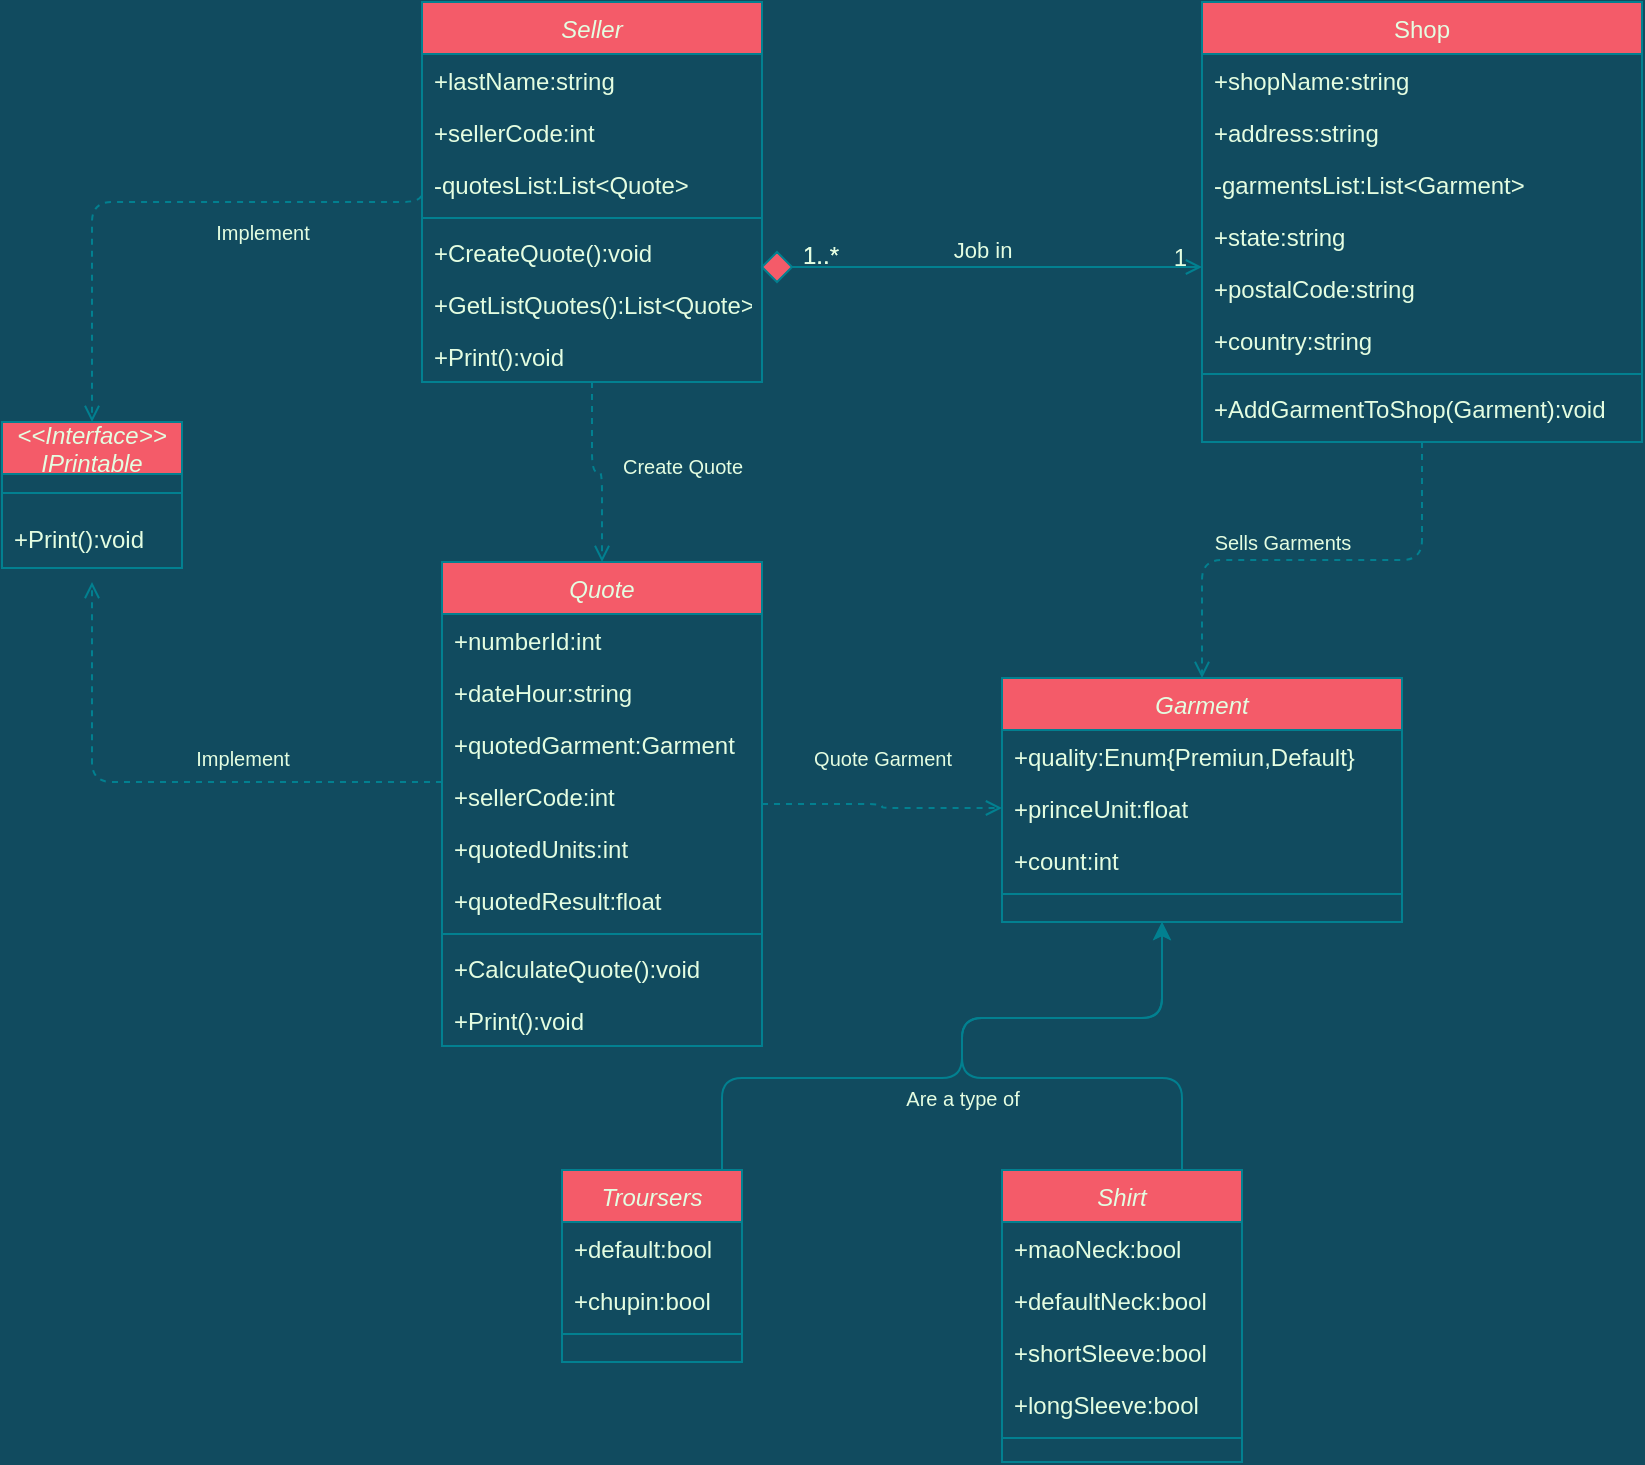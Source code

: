 <mxfile version="17.4.2" type="github">
  <diagram id="C5RBs43oDa-KdzZeNtuy" name="Page-1">
    <mxGraphModel dx="1779" dy="1696" grid="1" gridSize="10" guides="1" tooltips="1" connect="1" arrows="1" fold="1" page="1" pageScale="1" pageWidth="827" pageHeight="1169" background="#114B5F" math="0" shadow="0">
      <root>
        <mxCell id="WIyWlLk6GJQsqaUBKTNV-0" />
        <mxCell id="WIyWlLk6GJQsqaUBKTNV-1" parent="WIyWlLk6GJQsqaUBKTNV-0" />
        <mxCell id="282CZwAxx0qIjwBuhpqk-51" style="edgeStyle=orthogonalEdgeStyle;curved=0;rounded=1;sketch=0;orthogonalLoop=1;jettySize=auto;html=1;exitX=0.5;exitY=1;exitDx=0;exitDy=0;entryX=0.5;entryY=0;entryDx=0;entryDy=0;dashed=1;fontSize=10;fontColor=#E4FDE1;endArrow=open;endFill=0;strokeColor=#028090;fillColor=#F45B69;labelBackgroundColor=#114B5F;" parent="WIyWlLk6GJQsqaUBKTNV-1" source="zkfFHV4jXpPFQw0GAbJ--0" target="282CZwAxx0qIjwBuhpqk-1" edge="1">
          <mxGeometry relative="1" as="geometry" />
        </mxCell>
        <mxCell id="zkfFHV4jXpPFQw0GAbJ--0" value="Seller" style="swimlane;fontStyle=2;align=center;verticalAlign=top;childLayout=stackLayout;horizontal=1;startSize=26;horizontalStack=0;resizeParent=1;resizeLast=0;collapsible=1;marginBottom=0;rounded=0;shadow=0;strokeWidth=1;fillColor=#F45B69;strokeColor=#028090;fontColor=#E4FDE1;" parent="WIyWlLk6GJQsqaUBKTNV-1" vertex="1">
          <mxGeometry x="130" y="-140" width="170" height="190" as="geometry">
            <mxRectangle x="210" y="160" width="160" height="26" as="alternateBounds" />
          </mxGeometry>
        </mxCell>
        <mxCell id="zkfFHV4jXpPFQw0GAbJ--1" value="+lastName:string" style="text;align=left;verticalAlign=top;spacingLeft=4;spacingRight=4;overflow=hidden;rotatable=0;points=[[0,0.5],[1,0.5]];portConstraint=eastwest;fontColor=#E4FDE1;rounded=0;" parent="zkfFHV4jXpPFQw0GAbJ--0" vertex="1">
          <mxGeometry y="26" width="170" height="26" as="geometry" />
        </mxCell>
        <mxCell id="zkfFHV4jXpPFQw0GAbJ--2" value="+sellerCode:int" style="text;align=left;verticalAlign=top;spacingLeft=4;spacingRight=4;overflow=hidden;rotatable=0;points=[[0,0.5],[1,0.5]];portConstraint=eastwest;rounded=0;shadow=0;html=0;fontColor=#E4FDE1;" parent="zkfFHV4jXpPFQw0GAbJ--0" vertex="1">
          <mxGeometry y="52" width="170" height="26" as="geometry" />
        </mxCell>
        <mxCell id="282CZwAxx0qIjwBuhpqk-7" value="-quotesList:List&lt;Quote&gt;" style="text;align=left;verticalAlign=top;spacingLeft=4;spacingRight=4;overflow=hidden;rotatable=0;points=[[0,0.5],[1,0.5]];portConstraint=eastwest;rounded=0;shadow=0;html=0;fontColor=#E4FDE1;" parent="zkfFHV4jXpPFQw0GAbJ--0" vertex="1">
          <mxGeometry y="78" width="170" height="26" as="geometry" />
        </mxCell>
        <mxCell id="zkfFHV4jXpPFQw0GAbJ--4" value="" style="line;html=1;strokeWidth=1;align=left;verticalAlign=middle;spacingTop=-1;spacingLeft=3;spacingRight=3;rotatable=0;labelPosition=right;points=[];portConstraint=eastwest;labelBackgroundColor=#114B5F;fillColor=#F45B69;strokeColor=#028090;fontColor=#E4FDE1;rounded=0;" parent="zkfFHV4jXpPFQw0GAbJ--0" vertex="1">
          <mxGeometry y="104" width="170" height="8" as="geometry" />
        </mxCell>
        <mxCell id="282CZwAxx0qIjwBuhpqk-58" value="+CreateQuote():void" style="text;align=left;verticalAlign=top;spacingLeft=4;spacingRight=4;overflow=hidden;rotatable=0;points=[[0,0.5],[1,0.5]];portConstraint=eastwest;rounded=0;shadow=0;html=0;fontColor=#E4FDE1;" parent="zkfFHV4jXpPFQw0GAbJ--0" vertex="1">
          <mxGeometry y="112" width="170" height="26" as="geometry" />
        </mxCell>
        <mxCell id="282CZwAxx0qIjwBuhpqk-60" value="+GetListQuotes():List&lt;Quote&gt;" style="text;align=left;verticalAlign=top;spacingLeft=4;spacingRight=4;overflow=hidden;rotatable=0;points=[[0,0.5],[1,0.5]];portConstraint=eastwest;rounded=0;shadow=0;html=0;fontColor=#E4FDE1;" parent="zkfFHV4jXpPFQw0GAbJ--0" vertex="1">
          <mxGeometry y="138" width="170" height="26" as="geometry" />
        </mxCell>
        <mxCell id="A2LoVw2JCMoo8mBuaLw--14" value="+Print():void" style="text;align=left;verticalAlign=top;spacingLeft=4;spacingRight=4;overflow=hidden;rotatable=0;points=[[0,0.5],[1,0.5]];portConstraint=eastwest;rounded=0;shadow=0;html=0;fontColor=#E4FDE1;" vertex="1" parent="zkfFHV4jXpPFQw0GAbJ--0">
          <mxGeometry y="164" width="170" height="26" as="geometry" />
        </mxCell>
        <mxCell id="282CZwAxx0qIjwBuhpqk-53" style="edgeStyle=orthogonalEdgeStyle;curved=0;rounded=1;sketch=0;orthogonalLoop=1;jettySize=auto;html=1;exitX=0.5;exitY=1;exitDx=0;exitDy=0;entryX=0.5;entryY=0;entryDx=0;entryDy=0;dashed=1;fontSize=10;fontColor=#E4FDE1;endArrow=open;endFill=0;strokeColor=#028090;fillColor=#F45B69;labelBackgroundColor=#114B5F;" parent="WIyWlLk6GJQsqaUBKTNV-1" source="zkfFHV4jXpPFQw0GAbJ--17" target="282CZwAxx0qIjwBuhpqk-12" edge="1">
          <mxGeometry relative="1" as="geometry" />
        </mxCell>
        <mxCell id="zkfFHV4jXpPFQw0GAbJ--17" value="Shop" style="swimlane;fontStyle=0;align=center;verticalAlign=top;childLayout=stackLayout;horizontal=1;startSize=26;horizontalStack=0;resizeParent=1;resizeLast=0;collapsible=1;marginBottom=0;rounded=0;shadow=0;strokeWidth=1;fillColor=#F45B69;strokeColor=#028090;fontColor=#E4FDE1;" parent="WIyWlLk6GJQsqaUBKTNV-1" vertex="1">
          <mxGeometry x="520" y="-140" width="220" height="220" as="geometry">
            <mxRectangle x="550" y="140" width="160" height="26" as="alternateBounds" />
          </mxGeometry>
        </mxCell>
        <mxCell id="zkfFHV4jXpPFQw0GAbJ--18" value="+shopName:string" style="text;align=left;verticalAlign=top;spacingLeft=4;spacingRight=4;overflow=hidden;rotatable=0;points=[[0,0.5],[1,0.5]];portConstraint=eastwest;fontColor=#E4FDE1;rounded=0;" parent="zkfFHV4jXpPFQw0GAbJ--17" vertex="1">
          <mxGeometry y="26" width="220" height="26" as="geometry" />
        </mxCell>
        <mxCell id="282CZwAxx0qIjwBuhpqk-0" value="+address:string" style="text;align=left;verticalAlign=top;spacingLeft=4;spacingRight=4;overflow=hidden;rotatable=0;points=[[0,0.5],[1,0.5]];portConstraint=eastwest;rounded=0;shadow=0;html=0;fontColor=#E4FDE1;" parent="zkfFHV4jXpPFQw0GAbJ--17" vertex="1">
          <mxGeometry y="52" width="220" height="26" as="geometry" />
        </mxCell>
        <mxCell id="zkfFHV4jXpPFQw0GAbJ--19" value="-garmentsList:List&lt;Garment&gt;" style="text;align=left;verticalAlign=top;spacingLeft=4;spacingRight=4;overflow=hidden;rotatable=0;points=[[0,0.5],[1,0.5]];portConstraint=eastwest;rounded=0;shadow=0;html=0;fontColor=#E4FDE1;" parent="zkfFHV4jXpPFQw0GAbJ--17" vertex="1">
          <mxGeometry y="78" width="220" height="26" as="geometry" />
        </mxCell>
        <mxCell id="zkfFHV4jXpPFQw0GAbJ--20" value="+state:string" style="text;align=left;verticalAlign=top;spacingLeft=4;spacingRight=4;overflow=hidden;rotatable=0;points=[[0,0.5],[1,0.5]];portConstraint=eastwest;rounded=0;shadow=0;html=0;fontColor=#E4FDE1;" parent="zkfFHV4jXpPFQw0GAbJ--17" vertex="1">
          <mxGeometry y="104" width="220" height="26" as="geometry" />
        </mxCell>
        <mxCell id="zkfFHV4jXpPFQw0GAbJ--21" value="+postalCode:string" style="text;align=left;verticalAlign=top;spacingLeft=4;spacingRight=4;overflow=hidden;rotatable=0;points=[[0,0.5],[1,0.5]];portConstraint=eastwest;rounded=0;shadow=0;html=0;fontColor=#E4FDE1;" parent="zkfFHV4jXpPFQw0GAbJ--17" vertex="1">
          <mxGeometry y="130" width="220" height="26" as="geometry" />
        </mxCell>
        <mxCell id="zkfFHV4jXpPFQw0GAbJ--22" value="+country:string" style="text;align=left;verticalAlign=top;spacingLeft=4;spacingRight=4;overflow=hidden;rotatable=0;points=[[0,0.5],[1,0.5]];portConstraint=eastwest;rounded=0;shadow=0;html=0;fontColor=#E4FDE1;" parent="zkfFHV4jXpPFQw0GAbJ--17" vertex="1">
          <mxGeometry y="156" width="220" height="26" as="geometry" />
        </mxCell>
        <mxCell id="zkfFHV4jXpPFQw0GAbJ--23" value="" style="line;html=1;strokeWidth=1;align=left;verticalAlign=middle;spacingTop=-1;spacingLeft=3;spacingRight=3;rotatable=0;labelPosition=right;points=[];portConstraint=eastwest;labelBackgroundColor=#114B5F;fillColor=#F45B69;strokeColor=#028090;fontColor=#E4FDE1;rounded=0;" parent="zkfFHV4jXpPFQw0GAbJ--17" vertex="1">
          <mxGeometry y="182" width="220" height="8" as="geometry" />
        </mxCell>
        <mxCell id="282CZwAxx0qIjwBuhpqk-56" value="+AddGarmentToShop(Garment):void" style="text;align=left;verticalAlign=top;spacingLeft=4;spacingRight=4;overflow=hidden;rotatable=0;points=[[0,0.5],[1,0.5]];portConstraint=eastwest;rounded=0;shadow=0;html=0;fontColor=#E4FDE1;" parent="zkfFHV4jXpPFQw0GAbJ--17" vertex="1">
          <mxGeometry y="190" width="220" height="26" as="geometry" />
        </mxCell>
        <mxCell id="zkfFHV4jXpPFQw0GAbJ--26" value="" style="endArrow=open;shadow=0;strokeWidth=1;rounded=0;endFill=1;edgeStyle=elbowEdgeStyle;elbow=vertical;labelBackgroundColor=#114B5F;strokeColor=#028090;fontColor=#E4FDE1;startArrow=none;" parent="WIyWlLk6GJQsqaUBKTNV-1" source="282CZwAxx0qIjwBuhpqk-36" target="zkfFHV4jXpPFQw0GAbJ--17" edge="1">
          <mxGeometry x="0.5" y="41" relative="1" as="geometry">
            <mxPoint x="380" y="192" as="sourcePoint" />
            <mxPoint x="540" y="192" as="targetPoint" />
            <mxPoint x="-40" y="32" as="offset" />
          </mxGeometry>
        </mxCell>
        <mxCell id="zkfFHV4jXpPFQw0GAbJ--28" value="1" style="resizable=0;align=right;verticalAlign=bottom;labelBackgroundColor=none;fontSize=12;fillColor=#F45B69;strokeColor=#028090;fontColor=#E4FDE1;rounded=0;" parent="zkfFHV4jXpPFQw0GAbJ--26" connectable="0" vertex="1">
          <mxGeometry x="1" relative="1" as="geometry">
            <mxPoint x="-6" y="4" as="offset" />
          </mxGeometry>
        </mxCell>
        <mxCell id="zkfFHV4jXpPFQw0GAbJ--29" value="Job in" style="text;html=1;resizable=0;points=[];;align=center;verticalAlign=middle;labelBackgroundColor=none;rounded=0;shadow=0;strokeWidth=1;fontSize=11;fontColor=#E4FDE1;" parent="zkfFHV4jXpPFQw0GAbJ--26" vertex="1" connectable="0">
          <mxGeometry x="0.5" y="49" relative="1" as="geometry">
            <mxPoint x="-59" y="40" as="offset" />
          </mxGeometry>
        </mxCell>
        <mxCell id="282CZwAxx0qIjwBuhpqk-44" value="1..*" style="resizable=0;align=right;verticalAlign=bottom;labelBackgroundColor=none;fontSize=12;fillColor=#F45B69;strokeColor=#028090;fontColor=#E4FDE1;rounded=0;" parent="zkfFHV4jXpPFQw0GAbJ--26" connectable="0" vertex="1">
          <mxGeometry x="1" relative="1" as="geometry">
            <mxPoint x="-180" y="3" as="offset" />
          </mxGeometry>
        </mxCell>
        <mxCell id="282CZwAxx0qIjwBuhpqk-62" value="1..*" style="resizable=0;align=right;verticalAlign=bottom;labelBackgroundColor=none;fontSize=12;fillColor=#F45B69;strokeColor=#028090;fontColor=#E4FDE1;rounded=0;" parent="zkfFHV4jXpPFQw0GAbJ--26" connectable="0" vertex="1">
          <mxGeometry x="1" relative="1" as="geometry">
            <mxPoint x="-180" y="3" as="offset" />
          </mxGeometry>
        </mxCell>
        <mxCell id="282CZwAxx0qIjwBuhpqk-45" style="edgeStyle=orthogonalEdgeStyle;curved=0;rounded=1;sketch=0;orthogonalLoop=1;jettySize=auto;html=1;fontColor=#E4FDE1;strokeColor=#028090;fillColor=#F45B69;dashed=1;endArrow=open;endFill=0;labelBackgroundColor=#114B5F;" parent="WIyWlLk6GJQsqaUBKTNV-1" source="282CZwAxx0qIjwBuhpqk-1" target="282CZwAxx0qIjwBuhpqk-14" edge="1">
          <mxGeometry relative="1" as="geometry" />
        </mxCell>
        <mxCell id="282CZwAxx0qIjwBuhpqk-1" value="Quote" style="swimlane;fontStyle=2;align=center;verticalAlign=top;childLayout=stackLayout;horizontal=1;startSize=26;horizontalStack=0;resizeParent=1;resizeLast=0;collapsible=1;marginBottom=0;rounded=0;shadow=0;strokeWidth=1;fillColor=#F45B69;strokeColor=#028090;fontColor=#E4FDE1;" parent="WIyWlLk6GJQsqaUBKTNV-1" vertex="1">
          <mxGeometry x="140" y="140" width="160" height="242" as="geometry">
            <mxRectangle x="210" y="160" width="160" height="26" as="alternateBounds" />
          </mxGeometry>
        </mxCell>
        <mxCell id="282CZwAxx0qIjwBuhpqk-2" value="+numberId:int" style="text;align=left;verticalAlign=top;spacingLeft=4;spacingRight=4;overflow=hidden;rotatable=0;points=[[0,0.5],[1,0.5]];portConstraint=eastwest;fontColor=#E4FDE1;rounded=0;" parent="282CZwAxx0qIjwBuhpqk-1" vertex="1">
          <mxGeometry y="26" width="160" height="26" as="geometry" />
        </mxCell>
        <mxCell id="282CZwAxx0qIjwBuhpqk-3" value="+dateHour:string" style="text;align=left;verticalAlign=top;spacingLeft=4;spacingRight=4;overflow=hidden;rotatable=0;points=[[0,0.5],[1,0.5]];portConstraint=eastwest;rounded=0;shadow=0;html=0;fontColor=#E4FDE1;" parent="282CZwAxx0qIjwBuhpqk-1" vertex="1">
          <mxGeometry y="52" width="160" height="26" as="geometry" />
        </mxCell>
        <mxCell id="282CZwAxx0qIjwBuhpqk-9" value="+quotedGarment:Garment" style="text;align=left;verticalAlign=top;spacingLeft=4;spacingRight=4;overflow=hidden;rotatable=0;points=[[0,0.5],[1,0.5]];portConstraint=eastwest;rounded=0;shadow=0;html=0;fontColor=#E4FDE1;" parent="282CZwAxx0qIjwBuhpqk-1" vertex="1">
          <mxGeometry y="78" width="160" height="26" as="geometry" />
        </mxCell>
        <mxCell id="282CZwAxx0qIjwBuhpqk-8" value="+sellerCode:int" style="text;align=left;verticalAlign=top;spacingLeft=4;spacingRight=4;overflow=hidden;rotatable=0;points=[[0,0.5],[1,0.5]];portConstraint=eastwest;rounded=0;shadow=0;html=0;fontColor=#E4FDE1;" parent="282CZwAxx0qIjwBuhpqk-1" vertex="1">
          <mxGeometry y="104" width="160" height="26" as="geometry" />
        </mxCell>
        <mxCell id="282CZwAxx0qIjwBuhpqk-10" value="+quotedUnits:int" style="text;align=left;verticalAlign=top;spacingLeft=4;spacingRight=4;overflow=hidden;rotatable=0;points=[[0,0.5],[1,0.5]];portConstraint=eastwest;rounded=0;shadow=0;html=0;fontColor=#E4FDE1;" parent="282CZwAxx0qIjwBuhpqk-1" vertex="1">
          <mxGeometry y="130" width="160" height="26" as="geometry" />
        </mxCell>
        <mxCell id="282CZwAxx0qIjwBuhpqk-11" value="+quotedResult:float" style="text;align=left;verticalAlign=top;spacingLeft=4;spacingRight=4;overflow=hidden;rotatable=0;points=[[0,0.5],[1,0.5]];portConstraint=eastwest;rounded=0;shadow=0;html=0;fontColor=#E4FDE1;" parent="282CZwAxx0qIjwBuhpqk-1" vertex="1">
          <mxGeometry y="156" width="160" height="26" as="geometry" />
        </mxCell>
        <mxCell id="282CZwAxx0qIjwBuhpqk-4" value="" style="line;html=1;strokeWidth=1;align=left;verticalAlign=middle;spacingTop=-1;spacingLeft=3;spacingRight=3;rotatable=0;labelPosition=right;points=[];portConstraint=eastwest;labelBackgroundColor=#114B5F;fillColor=#F45B69;strokeColor=#028090;fontColor=#E4FDE1;rounded=0;" parent="282CZwAxx0qIjwBuhpqk-1" vertex="1">
          <mxGeometry y="182" width="160" height="8" as="geometry" />
        </mxCell>
        <mxCell id="282CZwAxx0qIjwBuhpqk-59" value="+CalculateQuote():void" style="text;align=left;verticalAlign=top;spacingLeft=4;spacingRight=4;overflow=hidden;rotatable=0;points=[[0,0.5],[1,0.5]];portConstraint=eastwest;rounded=0;shadow=0;html=0;fontColor=#E4FDE1;" parent="282CZwAxx0qIjwBuhpqk-1" vertex="1">
          <mxGeometry y="190" width="160" height="26" as="geometry" />
        </mxCell>
        <mxCell id="A2LoVw2JCMoo8mBuaLw--16" value="+Print():void" style="text;align=left;verticalAlign=top;spacingLeft=4;spacingRight=4;overflow=hidden;rotatable=0;points=[[0,0.5],[1,0.5]];portConstraint=eastwest;rounded=0;shadow=0;html=0;fontColor=#E4FDE1;" vertex="1" parent="282CZwAxx0qIjwBuhpqk-1">
          <mxGeometry y="216" width="160" height="26" as="geometry" />
        </mxCell>
        <mxCell id="282CZwAxx0qIjwBuhpqk-12" value="Garment" style="swimlane;fontStyle=2;align=center;verticalAlign=top;childLayout=stackLayout;horizontal=1;startSize=26;horizontalStack=0;resizeParent=1;resizeLast=0;collapsible=1;marginBottom=0;rounded=0;shadow=0;strokeWidth=1;fillColor=#F45B69;strokeColor=#028090;fontColor=#E4FDE1;" parent="WIyWlLk6GJQsqaUBKTNV-1" vertex="1">
          <mxGeometry x="420" y="198" width="200" height="122" as="geometry">
            <mxRectangle x="210" y="160" width="160" height="26" as="alternateBounds" />
          </mxGeometry>
        </mxCell>
        <mxCell id="282CZwAxx0qIjwBuhpqk-13" value="+quality:Enum{Premiun,Default}" style="text;align=left;verticalAlign=top;spacingLeft=4;spacingRight=4;overflow=hidden;rotatable=0;points=[[0,0.5],[1,0.5]];portConstraint=eastwest;fontColor=#E4FDE1;rounded=0;" parent="282CZwAxx0qIjwBuhpqk-12" vertex="1">
          <mxGeometry y="26" width="200" height="26" as="geometry" />
        </mxCell>
        <mxCell id="282CZwAxx0qIjwBuhpqk-14" value="+princeUnit:float" style="text;align=left;verticalAlign=top;spacingLeft=4;spacingRight=4;overflow=hidden;rotatable=0;points=[[0,0.5],[1,0.5]];portConstraint=eastwest;rounded=0;shadow=0;html=0;fontColor=#E4FDE1;" parent="282CZwAxx0qIjwBuhpqk-12" vertex="1">
          <mxGeometry y="52" width="200" height="26" as="geometry" />
        </mxCell>
        <mxCell id="282CZwAxx0qIjwBuhpqk-15" value="+count:int" style="text;align=left;verticalAlign=top;spacingLeft=4;spacingRight=4;overflow=hidden;rotatable=0;points=[[0,0.5],[1,0.5]];portConstraint=eastwest;rounded=0;shadow=0;html=0;fontColor=#E4FDE1;" parent="282CZwAxx0qIjwBuhpqk-12" vertex="1">
          <mxGeometry y="78" width="200" height="26" as="geometry" />
        </mxCell>
        <mxCell id="282CZwAxx0qIjwBuhpqk-16" value="" style="line;html=1;strokeWidth=1;align=left;verticalAlign=middle;spacingTop=-1;spacingLeft=3;spacingRight=3;rotatable=0;labelPosition=right;points=[];portConstraint=eastwest;labelBackgroundColor=#114B5F;fillColor=#F45B69;strokeColor=#028090;fontColor=#E4FDE1;rounded=0;" parent="282CZwAxx0qIjwBuhpqk-12" vertex="1">
          <mxGeometry y="104" width="200" height="8" as="geometry" />
        </mxCell>
        <mxCell id="282CZwAxx0qIjwBuhpqk-31" style="edgeStyle=orthogonalEdgeStyle;curved=0;rounded=1;sketch=0;orthogonalLoop=1;jettySize=auto;html=1;fontColor=#E4FDE1;strokeColor=#028090;fillColor=#F45B69;labelBackgroundColor=#114B5F;" parent="WIyWlLk6GJQsqaUBKTNV-1" source="282CZwAxx0qIjwBuhpqk-18" edge="1">
          <mxGeometry relative="1" as="geometry">
            <mxPoint x="500" y="320" as="targetPoint" />
            <Array as="points">
              <mxPoint x="280" y="398" />
              <mxPoint x="400" y="398" />
              <mxPoint x="400" y="368" />
              <mxPoint x="500" y="368" />
            </Array>
          </mxGeometry>
        </mxCell>
        <mxCell id="282CZwAxx0qIjwBuhpqk-18" value="Troursers" style="swimlane;fontStyle=2;align=center;verticalAlign=top;childLayout=stackLayout;horizontal=1;startSize=26;horizontalStack=0;resizeParent=1;resizeLast=0;collapsible=1;marginBottom=0;rounded=0;shadow=0;strokeWidth=1;fillColor=#F45B69;strokeColor=#028090;fontColor=#E4FDE1;" parent="WIyWlLk6GJQsqaUBKTNV-1" vertex="1">
          <mxGeometry x="200" y="444" width="90" height="96" as="geometry">
            <mxRectangle x="210" y="160" width="160" height="26" as="alternateBounds" />
          </mxGeometry>
        </mxCell>
        <mxCell id="282CZwAxx0qIjwBuhpqk-19" value="+default:bool" style="text;align=left;verticalAlign=top;spacingLeft=4;spacingRight=4;overflow=hidden;rotatable=0;points=[[0,0.5],[1,0.5]];portConstraint=eastwest;fontColor=#E4FDE1;rounded=0;" parent="282CZwAxx0qIjwBuhpqk-18" vertex="1">
          <mxGeometry y="26" width="90" height="26" as="geometry" />
        </mxCell>
        <mxCell id="282CZwAxx0qIjwBuhpqk-20" value="+chupin:bool" style="text;align=left;verticalAlign=top;spacingLeft=4;spacingRight=4;overflow=hidden;rotatable=0;points=[[0,0.5],[1,0.5]];portConstraint=eastwest;rounded=0;shadow=0;html=0;fontColor=#E4FDE1;" parent="282CZwAxx0qIjwBuhpqk-18" vertex="1">
          <mxGeometry y="52" width="90" height="26" as="geometry" />
        </mxCell>
        <mxCell id="282CZwAxx0qIjwBuhpqk-22" value="" style="line;html=1;strokeWidth=1;align=left;verticalAlign=middle;spacingTop=-1;spacingLeft=3;spacingRight=3;rotatable=0;labelPosition=right;points=[];portConstraint=eastwest;labelBackgroundColor=#114B5F;fillColor=#F45B69;strokeColor=#028090;fontColor=#E4FDE1;rounded=0;" parent="282CZwAxx0qIjwBuhpqk-18" vertex="1">
          <mxGeometry y="78" width="90" height="8" as="geometry" />
        </mxCell>
        <mxCell id="282CZwAxx0qIjwBuhpqk-30" style="edgeStyle=orthogonalEdgeStyle;curved=0;rounded=1;sketch=0;orthogonalLoop=1;jettySize=auto;html=1;fontColor=#E4FDE1;strokeColor=#028090;fillColor=#F45B69;labelBackgroundColor=#114B5F;" parent="WIyWlLk6GJQsqaUBKTNV-1" source="282CZwAxx0qIjwBuhpqk-24" edge="1">
          <mxGeometry relative="1" as="geometry">
            <mxPoint x="500" y="320" as="targetPoint" />
            <Array as="points">
              <mxPoint x="510" y="398" />
              <mxPoint x="400" y="398" />
              <mxPoint x="400" y="368" />
              <mxPoint x="500" y="368" />
            </Array>
          </mxGeometry>
        </mxCell>
        <mxCell id="282CZwAxx0qIjwBuhpqk-24" value="Shirt" style="swimlane;fontStyle=2;align=center;verticalAlign=top;childLayout=stackLayout;horizontal=1;startSize=26;horizontalStack=0;resizeParent=1;resizeLast=0;collapsible=1;marginBottom=0;rounded=0;shadow=0;strokeWidth=1;fillColor=#F45B69;strokeColor=#028090;fontColor=#E4FDE1;" parent="WIyWlLk6GJQsqaUBKTNV-1" vertex="1">
          <mxGeometry x="420" y="444" width="120" height="146" as="geometry">
            <mxRectangle x="210" y="160" width="160" height="26" as="alternateBounds" />
          </mxGeometry>
        </mxCell>
        <mxCell id="282CZwAxx0qIjwBuhpqk-25" value="+maoNeck:bool" style="text;align=left;verticalAlign=top;spacingLeft=4;spacingRight=4;overflow=hidden;rotatable=0;points=[[0,0.5],[1,0.5]];portConstraint=eastwest;fontColor=#E4FDE1;rounded=0;" parent="282CZwAxx0qIjwBuhpqk-24" vertex="1">
          <mxGeometry y="26" width="120" height="26" as="geometry" />
        </mxCell>
        <mxCell id="282CZwAxx0qIjwBuhpqk-26" value="+defaultNeck:bool" style="text;align=left;verticalAlign=top;spacingLeft=4;spacingRight=4;overflow=hidden;rotatable=0;points=[[0,0.5],[1,0.5]];portConstraint=eastwest;rounded=0;shadow=0;html=0;fontColor=#E4FDE1;" parent="282CZwAxx0qIjwBuhpqk-24" vertex="1">
          <mxGeometry y="52" width="120" height="26" as="geometry" />
        </mxCell>
        <mxCell id="282CZwAxx0qIjwBuhpqk-32" value="+shortSleeve:bool" style="text;align=left;verticalAlign=top;spacingLeft=4;spacingRight=4;overflow=hidden;rotatable=0;points=[[0,0.5],[1,0.5]];portConstraint=eastwest;rounded=0;shadow=0;html=0;fontColor=#E4FDE1;" parent="282CZwAxx0qIjwBuhpqk-24" vertex="1">
          <mxGeometry y="78" width="120" height="26" as="geometry" />
        </mxCell>
        <mxCell id="282CZwAxx0qIjwBuhpqk-33" value="+longSleeve:bool" style="text;align=left;verticalAlign=top;spacingLeft=4;spacingRight=4;overflow=hidden;rotatable=0;points=[[0,0.5],[1,0.5]];portConstraint=eastwest;rounded=0;shadow=0;html=0;fontColor=#E4FDE1;" parent="282CZwAxx0qIjwBuhpqk-24" vertex="1">
          <mxGeometry y="104" width="120" height="26" as="geometry" />
        </mxCell>
        <mxCell id="282CZwAxx0qIjwBuhpqk-28" value="" style="line;html=1;strokeWidth=1;align=left;verticalAlign=middle;spacingTop=-1;spacingLeft=3;spacingRight=3;rotatable=0;labelPosition=right;points=[];portConstraint=eastwest;labelBackgroundColor=#114B5F;fillColor=#F45B69;strokeColor=#028090;fontColor=#E4FDE1;rounded=0;" parent="282CZwAxx0qIjwBuhpqk-24" vertex="1">
          <mxGeometry y="130" width="120" height="8" as="geometry" />
        </mxCell>
        <mxCell id="282CZwAxx0qIjwBuhpqk-36" value="" style="rhombus;whiteSpace=wrap;html=1;rounded=0;sketch=0;fontColor=#E4FDE1;strokeColor=#028090;fillColor=#F45B69;" parent="WIyWlLk6GJQsqaUBKTNV-1" vertex="1">
          <mxGeometry x="300" y="-15" width="15" height="15" as="geometry" />
        </mxCell>
        <mxCell id="282CZwAxx0qIjwBuhpqk-48" value="Quote Garment" style="text;html=1;align=center;verticalAlign=middle;resizable=0;points=[];autosize=1;strokeColor=none;fillColor=none;fontColor=#E4FDE1;fontSize=10;" parent="WIyWlLk6GJQsqaUBKTNV-1" vertex="1">
          <mxGeometry x="320" y="228" width="80" height="20" as="geometry" />
        </mxCell>
        <mxCell id="282CZwAxx0qIjwBuhpqk-50" value="Are a type of" style="text;html=1;align=center;verticalAlign=middle;resizable=0;points=[];autosize=1;strokeColor=none;fillColor=none;fontColor=#E4FDE1;fontSize=10;" parent="WIyWlLk6GJQsqaUBKTNV-1" vertex="1">
          <mxGeometry x="365" y="398" width="70" height="20" as="geometry" />
        </mxCell>
        <mxCell id="282CZwAxx0qIjwBuhpqk-52" value="Create Quote" style="text;html=1;align=center;verticalAlign=middle;resizable=0;points=[];autosize=1;strokeColor=none;fillColor=none;fontColor=#E4FDE1;fontSize=10;" parent="WIyWlLk6GJQsqaUBKTNV-1" vertex="1">
          <mxGeometry x="220" y="82" width="80" height="20" as="geometry" />
        </mxCell>
        <mxCell id="282CZwAxx0qIjwBuhpqk-54" value="Sells Garments" style="text;html=1;align=center;verticalAlign=middle;resizable=0;points=[];autosize=1;strokeColor=none;fillColor=none;fontColor=#E4FDE1;fontSize=10;" parent="WIyWlLk6GJQsqaUBKTNV-1" vertex="1">
          <mxGeometry x="520" y="120" width="80" height="20" as="geometry" />
        </mxCell>
        <mxCell id="A2LoVw2JCMoo8mBuaLw--1" value="&lt;&lt;Interface&gt;&gt;&#xa;IPrintable" style="swimlane;fontStyle=2;align=center;verticalAlign=middle;childLayout=stackLayout;horizontal=1;startSize=26;horizontalStack=0;resizeParent=1;resizeLast=0;collapsible=1;marginBottom=0;rounded=0;shadow=0;strokeWidth=1;fillColor=#F45B69;strokeColor=#028090;fontColor=#E4FDE1;swimlaneLine=1;labelBackgroundColor=none;" vertex="1" parent="WIyWlLk6GJQsqaUBKTNV-1">
          <mxGeometry x="-80" y="70" width="90" height="73" as="geometry">
            <mxRectangle x="-130" y="150" width="160" height="26" as="alternateBounds" />
          </mxGeometry>
        </mxCell>
        <mxCell id="A2LoVw2JCMoo8mBuaLw--5" value="" style="line;html=1;strokeWidth=1;align=left;verticalAlign=middle;spacingTop=-1;spacingLeft=3;spacingRight=3;rotatable=0;labelPosition=right;points=[];portConstraint=eastwest;labelBackgroundColor=#114B5F;fillColor=#F45B69;strokeColor=#028090;fontColor=#E4FDE1;rounded=0;fontSize=12;" vertex="1" parent="A2LoVw2JCMoo8mBuaLw--1">
          <mxGeometry y="26" width="90" height="19" as="geometry" />
        </mxCell>
        <mxCell id="A2LoVw2JCMoo8mBuaLw--2" value="+Print():void&#xa;" style="text;align=left;verticalAlign=top;spacingLeft=4;spacingRight=4;overflow=hidden;rotatable=0;points=[[0,0.5],[1,0.5]];portConstraint=eastwest;fontColor=#E4FDE1;rounded=0;" vertex="1" parent="A2LoVw2JCMoo8mBuaLw--1">
          <mxGeometry y="45" width="90" height="28" as="geometry" />
        </mxCell>
        <mxCell id="A2LoVw2JCMoo8mBuaLw--7" style="edgeStyle=orthogonalEdgeStyle;curved=0;rounded=1;sketch=0;orthogonalLoop=1;jettySize=auto;html=1;exitX=0;exitY=0.5;exitDx=0;exitDy=0;dashed=1;fontSize=10;fontColor=#E4FDE1;endArrow=open;endFill=0;strokeColor=#028090;fillColor=#F45B69;entryX=0.5;entryY=0;entryDx=0;entryDy=0;labelBackgroundColor=#114B5F;" edge="1" parent="WIyWlLk6GJQsqaUBKTNV-1" source="282CZwAxx0qIjwBuhpqk-7" target="A2LoVw2JCMoo8mBuaLw--1">
          <mxGeometry relative="1" as="geometry">
            <mxPoint x="59.97" y="4" as="sourcePoint" />
            <mxPoint x="-30" y="70" as="targetPoint" />
            <Array as="points">
              <mxPoint x="130" y="-40" />
              <mxPoint x="-35" y="-40" />
            </Array>
          </mxGeometry>
        </mxCell>
        <mxCell id="A2LoVw2JCMoo8mBuaLw--11" style="edgeStyle=orthogonalEdgeStyle;curved=0;rounded=1;sketch=0;orthogonalLoop=1;jettySize=auto;html=1;exitX=0;exitY=0.5;exitDx=0;exitDy=0;dashed=1;fontSize=10;fontColor=#E4FDE1;endArrow=open;endFill=0;strokeColor=#028090;fillColor=#F45B69;entryX=0.5;entryY=1.25;entryDx=0;entryDy=0;entryPerimeter=0;labelBackgroundColor=#114B5F;" edge="1" parent="WIyWlLk6GJQsqaUBKTNV-1" target="A2LoVw2JCMoo8mBuaLw--2">
          <mxGeometry relative="1" as="geometry">
            <mxPoint x="140.0" y="250.0" as="sourcePoint" />
            <mxPoint x="-35.0" y="329" as="targetPoint" />
            <Array as="points">
              <mxPoint x="-35" y="250" />
            </Array>
          </mxGeometry>
        </mxCell>
        <mxCell id="A2LoVw2JCMoo8mBuaLw--12" value="Implement" style="text;html=1;align=center;verticalAlign=middle;resizable=0;points=[];autosize=1;strokeColor=none;fillColor=none;fontColor=#E4FDE1;fontSize=10;" vertex="1" parent="WIyWlLk6GJQsqaUBKTNV-1">
          <mxGeometry x="10" y="228" width="60" height="20" as="geometry" />
        </mxCell>
        <mxCell id="A2LoVw2JCMoo8mBuaLw--13" value="Implement" style="text;html=1;align=center;verticalAlign=middle;resizable=0;points=[];autosize=1;strokeColor=none;fillColor=none;fontColor=#E4FDE1;fontSize=10;" vertex="1" parent="WIyWlLk6GJQsqaUBKTNV-1">
          <mxGeometry x="20" y="-35" width="60" height="20" as="geometry" />
        </mxCell>
      </root>
    </mxGraphModel>
  </diagram>
</mxfile>
